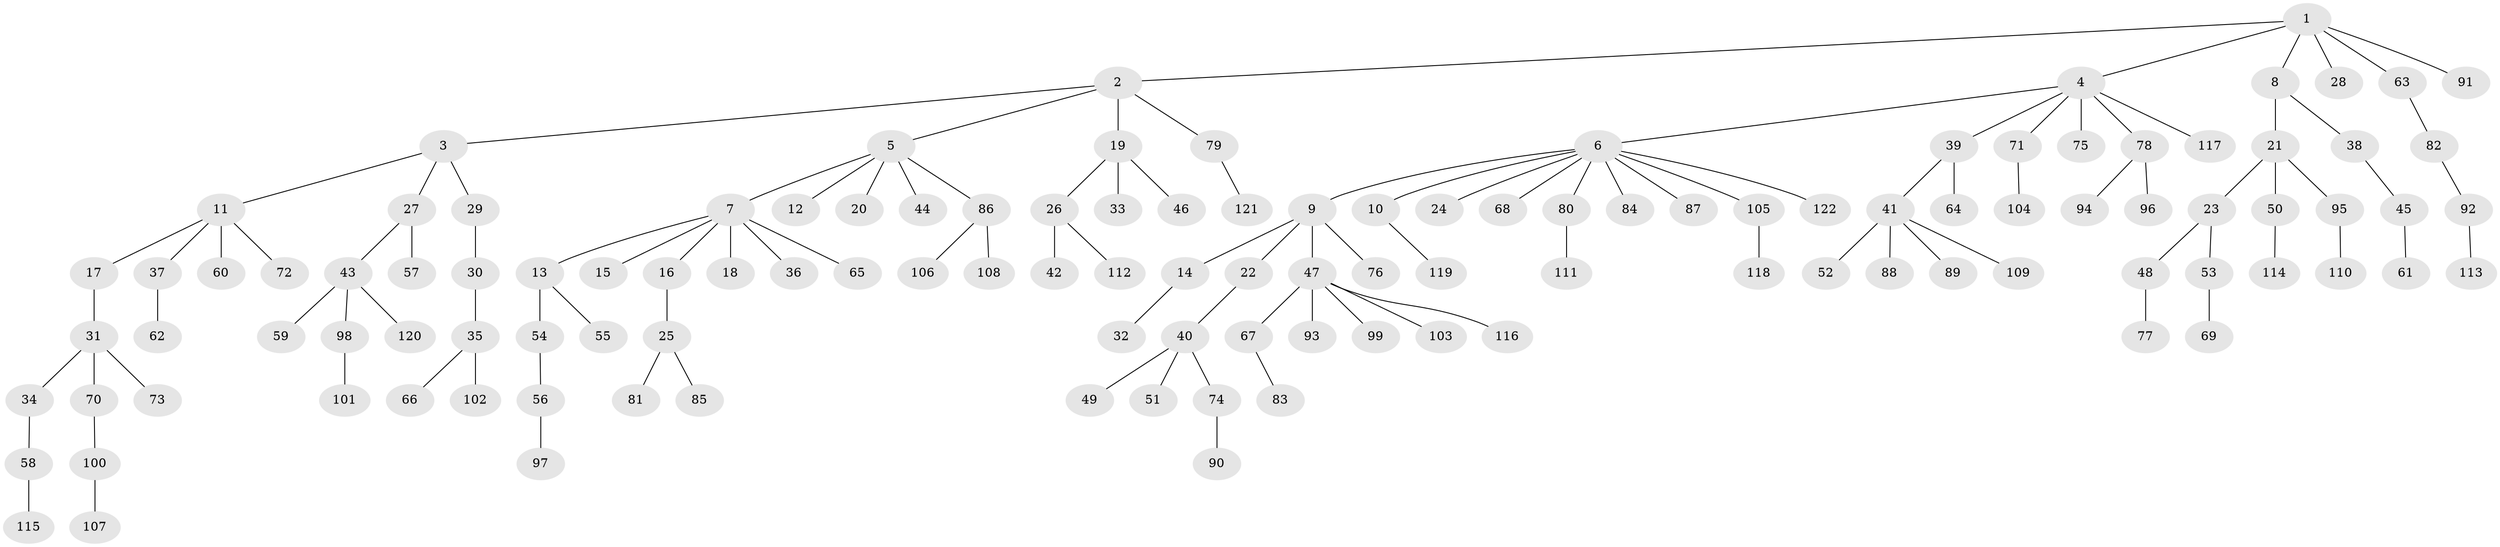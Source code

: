 // Generated by graph-tools (version 1.1) at 2025/36/03/09/25 02:36:55]
// undirected, 122 vertices, 121 edges
graph export_dot {
graph [start="1"]
  node [color=gray90,style=filled];
  1;
  2;
  3;
  4;
  5;
  6;
  7;
  8;
  9;
  10;
  11;
  12;
  13;
  14;
  15;
  16;
  17;
  18;
  19;
  20;
  21;
  22;
  23;
  24;
  25;
  26;
  27;
  28;
  29;
  30;
  31;
  32;
  33;
  34;
  35;
  36;
  37;
  38;
  39;
  40;
  41;
  42;
  43;
  44;
  45;
  46;
  47;
  48;
  49;
  50;
  51;
  52;
  53;
  54;
  55;
  56;
  57;
  58;
  59;
  60;
  61;
  62;
  63;
  64;
  65;
  66;
  67;
  68;
  69;
  70;
  71;
  72;
  73;
  74;
  75;
  76;
  77;
  78;
  79;
  80;
  81;
  82;
  83;
  84;
  85;
  86;
  87;
  88;
  89;
  90;
  91;
  92;
  93;
  94;
  95;
  96;
  97;
  98;
  99;
  100;
  101;
  102;
  103;
  104;
  105;
  106;
  107;
  108;
  109;
  110;
  111;
  112;
  113;
  114;
  115;
  116;
  117;
  118;
  119;
  120;
  121;
  122;
  1 -- 2;
  1 -- 4;
  1 -- 8;
  1 -- 28;
  1 -- 63;
  1 -- 91;
  2 -- 3;
  2 -- 5;
  2 -- 19;
  2 -- 79;
  3 -- 11;
  3 -- 27;
  3 -- 29;
  4 -- 6;
  4 -- 39;
  4 -- 71;
  4 -- 75;
  4 -- 78;
  4 -- 117;
  5 -- 7;
  5 -- 12;
  5 -- 20;
  5 -- 44;
  5 -- 86;
  6 -- 9;
  6 -- 10;
  6 -- 24;
  6 -- 68;
  6 -- 80;
  6 -- 84;
  6 -- 87;
  6 -- 105;
  6 -- 122;
  7 -- 13;
  7 -- 15;
  7 -- 16;
  7 -- 18;
  7 -- 36;
  7 -- 65;
  8 -- 21;
  8 -- 38;
  9 -- 14;
  9 -- 22;
  9 -- 47;
  9 -- 76;
  10 -- 119;
  11 -- 17;
  11 -- 37;
  11 -- 60;
  11 -- 72;
  13 -- 54;
  13 -- 55;
  14 -- 32;
  16 -- 25;
  17 -- 31;
  19 -- 26;
  19 -- 33;
  19 -- 46;
  21 -- 23;
  21 -- 50;
  21 -- 95;
  22 -- 40;
  23 -- 48;
  23 -- 53;
  25 -- 81;
  25 -- 85;
  26 -- 42;
  26 -- 112;
  27 -- 43;
  27 -- 57;
  29 -- 30;
  30 -- 35;
  31 -- 34;
  31 -- 70;
  31 -- 73;
  34 -- 58;
  35 -- 66;
  35 -- 102;
  37 -- 62;
  38 -- 45;
  39 -- 41;
  39 -- 64;
  40 -- 49;
  40 -- 51;
  40 -- 74;
  41 -- 52;
  41 -- 88;
  41 -- 89;
  41 -- 109;
  43 -- 59;
  43 -- 98;
  43 -- 120;
  45 -- 61;
  47 -- 67;
  47 -- 93;
  47 -- 99;
  47 -- 103;
  47 -- 116;
  48 -- 77;
  50 -- 114;
  53 -- 69;
  54 -- 56;
  56 -- 97;
  58 -- 115;
  63 -- 82;
  67 -- 83;
  70 -- 100;
  71 -- 104;
  74 -- 90;
  78 -- 94;
  78 -- 96;
  79 -- 121;
  80 -- 111;
  82 -- 92;
  86 -- 106;
  86 -- 108;
  92 -- 113;
  95 -- 110;
  98 -- 101;
  100 -- 107;
  105 -- 118;
}
